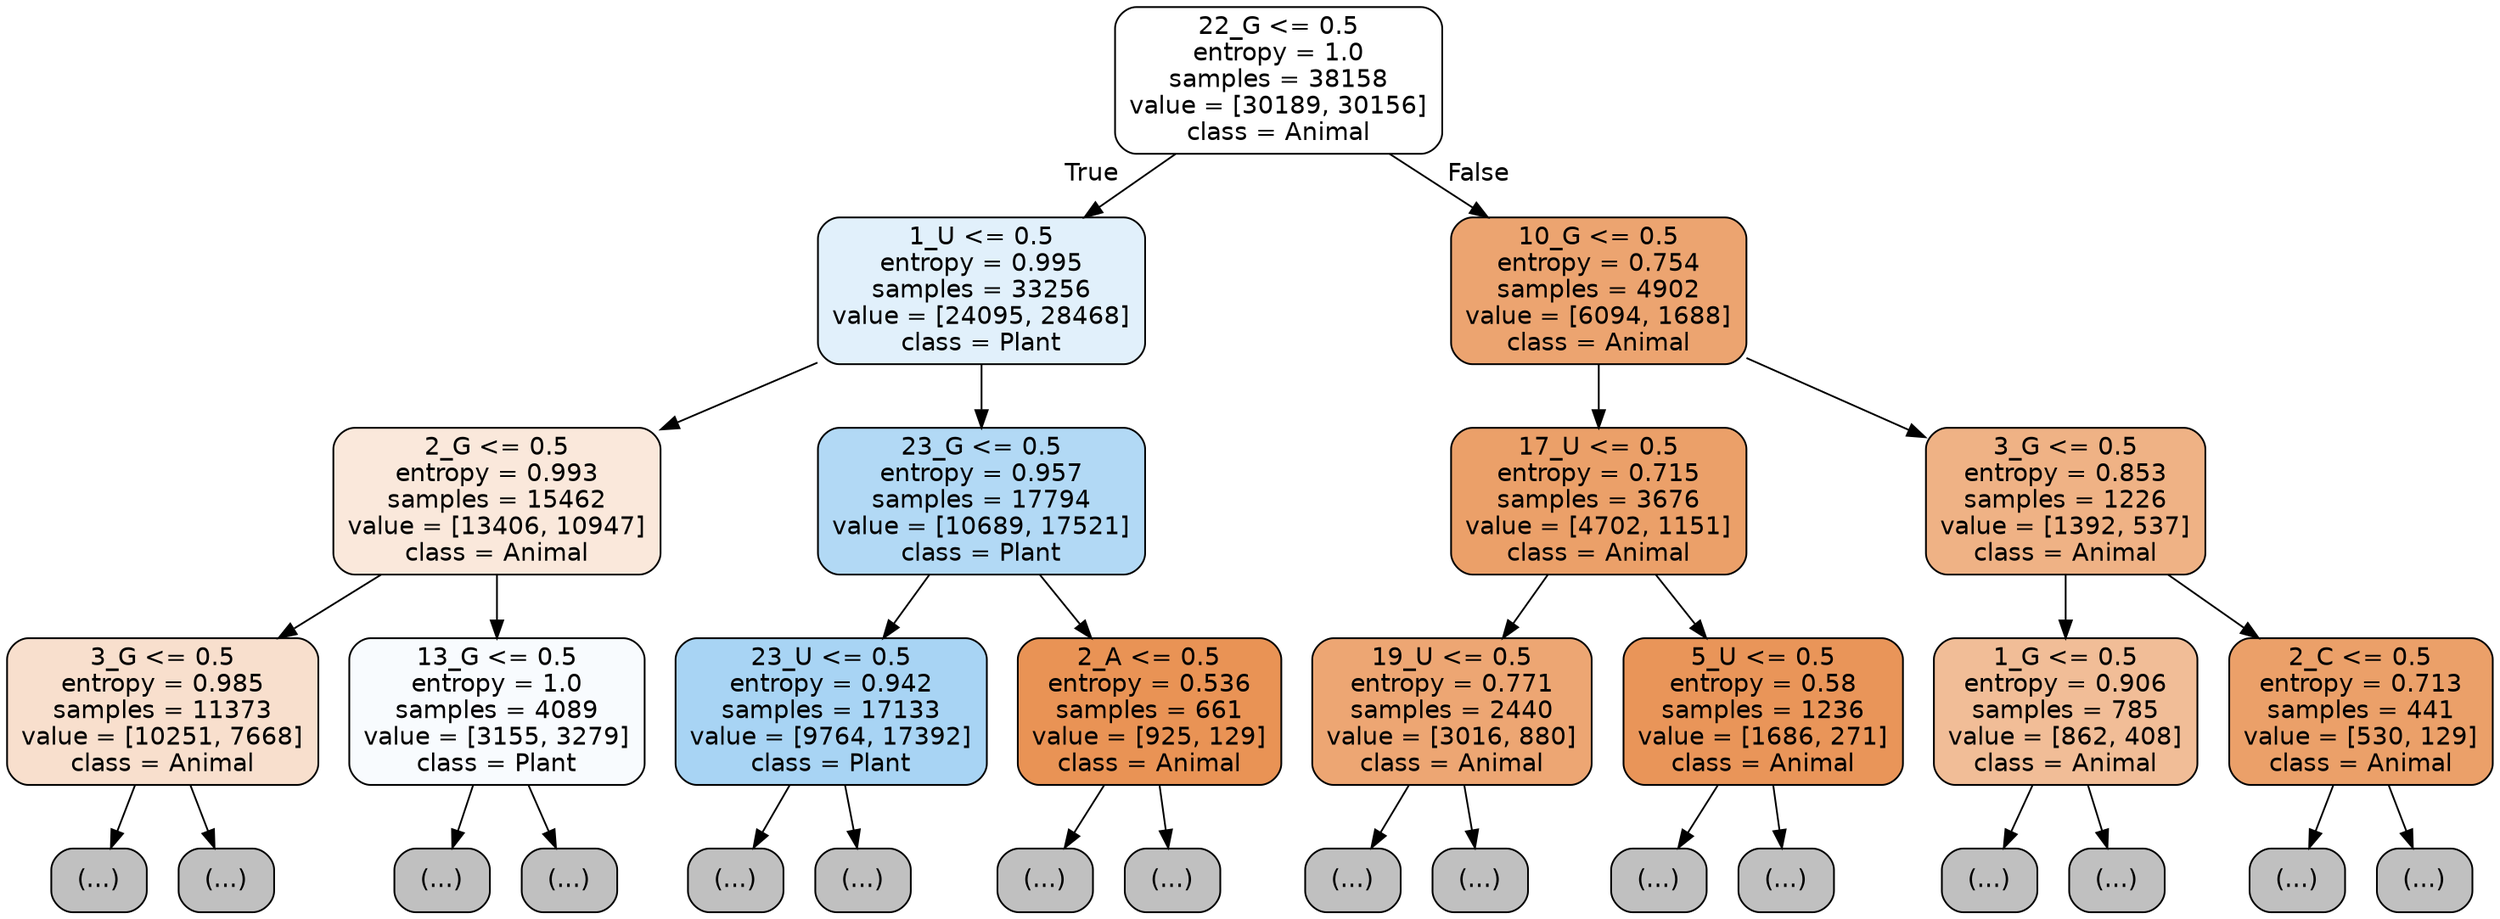 digraph Tree {
node [shape=box, style="filled, rounded", color="black", fontname="helvetica"] ;
edge [fontname="helvetica"] ;
0 [label="22_G <= 0.5\nentropy = 1.0\nsamples = 38158\nvalue = [30189, 30156]\nclass = Animal", fillcolor="#ffffff"] ;
1 [label="1_U <= 0.5\nentropy = 0.995\nsamples = 33256\nvalue = [24095, 28468]\nclass = Plant", fillcolor="#e1f0fb"] ;
0 -> 1 [labeldistance=2.5, labelangle=45, headlabel="True"] ;
2 [label="2_G <= 0.5\nentropy = 0.993\nsamples = 15462\nvalue = [13406, 10947]\nclass = Animal", fillcolor="#fae8db"] ;
1 -> 2 ;
3 [label="3_G <= 0.5\nentropy = 0.985\nsamples = 11373\nvalue = [10251, 7668]\nclass = Animal", fillcolor="#f8dfcd"] ;
2 -> 3 ;
4 [label="(...)", fillcolor="#C0C0C0"] ;
3 -> 4 ;
4417 [label="(...)", fillcolor="#C0C0C0"] ;
3 -> 4417 ;
6152 [label="13_G <= 0.5\nentropy = 1.0\nsamples = 4089\nvalue = [3155, 3279]\nclass = Plant", fillcolor="#f8fbfe"] ;
2 -> 6152 ;
6153 [label="(...)", fillcolor="#C0C0C0"] ;
6152 -> 6153 ;
7688 [label="(...)", fillcolor="#C0C0C0"] ;
6152 -> 7688 ;
8371 [label="23_G <= 0.5\nentropy = 0.957\nsamples = 17794\nvalue = [10689, 17521]\nclass = Plant", fillcolor="#b2d9f5"] ;
1 -> 8371 ;
8372 [label="23_U <= 0.5\nentropy = 0.942\nsamples = 17133\nvalue = [9764, 17392]\nclass = Plant", fillcolor="#a8d4f4"] ;
8371 -> 8372 ;
8373 [label="(...)", fillcolor="#C0C0C0"] ;
8372 -> 8373 ;
14478 [label="(...)", fillcolor="#C0C0C0"] ;
8372 -> 14478 ;
14679 [label="2_A <= 0.5\nentropy = 0.536\nsamples = 661\nvalue = [925, 129]\nclass = Animal", fillcolor="#e99355"] ;
8371 -> 14679 ;
14680 [label="(...)", fillcolor="#C0C0C0"] ;
14679 -> 14680 ;
14835 [label="(...)", fillcolor="#C0C0C0"] ;
14679 -> 14835 ;
14858 [label="10_G <= 0.5\nentropy = 0.754\nsamples = 4902\nvalue = [6094, 1688]\nclass = Animal", fillcolor="#eca470"] ;
0 -> 14858 [labeldistance=2.5, labelangle=-45, headlabel="False"] ;
14859 [label="17_U <= 0.5\nentropy = 0.715\nsamples = 3676\nvalue = [4702, 1151]\nclass = Animal", fillcolor="#eba069"] ;
14858 -> 14859 ;
14860 [label="19_U <= 0.5\nentropy = 0.771\nsamples = 2440\nvalue = [3016, 880]\nclass = Animal", fillcolor="#eda673"] ;
14859 -> 14860 ;
14861 [label="(...)", fillcolor="#C0C0C0"] ;
14860 -> 14861 ;
15658 [label="(...)", fillcolor="#C0C0C0"] ;
14860 -> 15658 ;
15933 [label="5_U <= 0.5\nentropy = 0.58\nsamples = 1236\nvalue = [1686, 271]\nclass = Animal", fillcolor="#e99559"] ;
14859 -> 15933 ;
15934 [label="(...)", fillcolor="#C0C0C0"] ;
15933 -> 15934 ;
16227 [label="(...)", fillcolor="#C0C0C0"] ;
15933 -> 16227 ;
16320 [label="3_G <= 0.5\nentropy = 0.853\nsamples = 1226\nvalue = [1392, 537]\nclass = Animal", fillcolor="#efb285"] ;
14858 -> 16320 ;
16321 [label="1_G <= 0.5\nentropy = 0.906\nsamples = 785\nvalue = [862, 408]\nclass = Animal", fillcolor="#f1bd97"] ;
16320 -> 16321 ;
16322 [label="(...)", fillcolor="#C0C0C0"] ;
16321 -> 16322 ;
16639 [label="(...)", fillcolor="#C0C0C0"] ;
16321 -> 16639 ;
16696 [label="2_C <= 0.5\nentropy = 0.713\nsamples = 441\nvalue = [530, 129]\nclass = Animal", fillcolor="#eba069"] ;
16320 -> 16696 ;
16697 [label="(...)", fillcolor="#C0C0C0"] ;
16696 -> 16697 ;
16828 [label="(...)", fillcolor="#C0C0C0"] ;
16696 -> 16828 ;
}